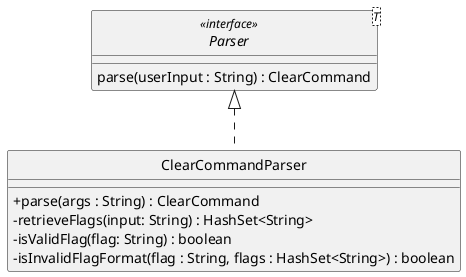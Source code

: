@startuml
skinparam backgroundColor #ffffff
skinparam classAttributeIconSize 0
hide circle

class ClearCommandParser implements Parser {
    /' Methods '/
    + parse(args : String) : ClearCommand
    - retrieveFlags(input: String) : HashSet<String>
    - isValidFlag(flag: String) : boolean
    - isInvalidFlagFormat(flag : String, flags : HashSet<String>) : boolean
}

interface Parser<T> <<interface>> {
    parse(userInput : String) : ClearCommand
}

@enduml
